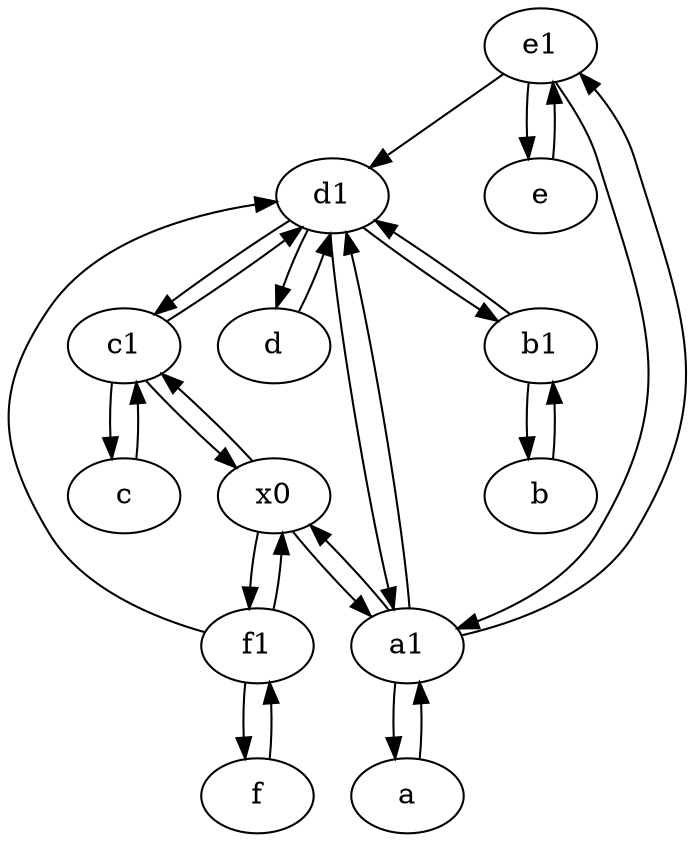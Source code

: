 digraph  {
	e1 [pos="25,45!"];
	f [pos="15,45!"];
	a [pos="40,10!"];
	x0;
	b1 [pos="45,20!"];
	d1 [pos="25,30!"];
	f1;
	e [pos="30,50!"];
	c [pos="20,10!"];
	c1 [pos="30,15!"];
	a1 [pos="40,15!"];
	b [pos="50,20!"];
	d [pos="20,30!"];
	x0 -> f1;
	a -> a1;
	e1 -> d1;
	e1 -> e;
	f1 -> f;
	a1 -> d1;
	b -> b1;
	d -> d1;
	e -> e1;
	b1 -> d1;
	c1 -> x0;
	d1 -> a1;
	f1 -> x0;
	f1 -> d1;
	d1 -> c1;
	d1 -> d;
	a1 -> x0;
	f -> f1;
	a1 -> a;
	e1 -> a1;
	x0 -> c1;
	d1 -> b1;
	c1 -> d1;
	x0 -> a1;
	b1 -> b;
	c -> c1;
	c1 -> c;
	a1 -> e1;

	}